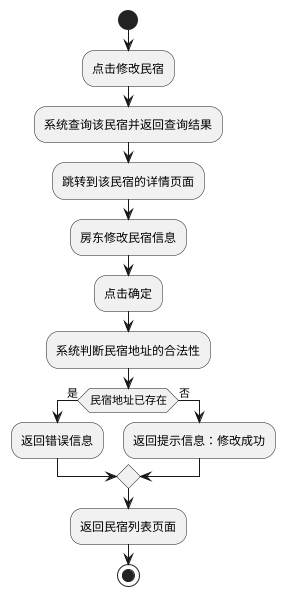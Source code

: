 @startuml
'https://plantuml.com/activity-diagram-beta
/'点击修改民宿，系统查询该民宿并返回查询结果，跳转到该民宿的详情页面，房东修改民宿信息，点击确定，系统判断民宿地址的合法性，若民宿地址已存在，则返回错误信息，若合法，则返回提示信息：修改成功，最后返回民宿列表页面'/
start

:点击修改民宿;
:系统查询该民宿并返回查询结果;
:跳转到该民宿的详情页面;
:房东修改民宿信息;
:点击确定;
:系统判断民宿地址的合法性;
if (民宿地址已存在) then (是)
    :返回错误信息;
else (否)
    :返回提示信息：修改成功;
endif
:返回民宿列表页面;
stop

@enduml
